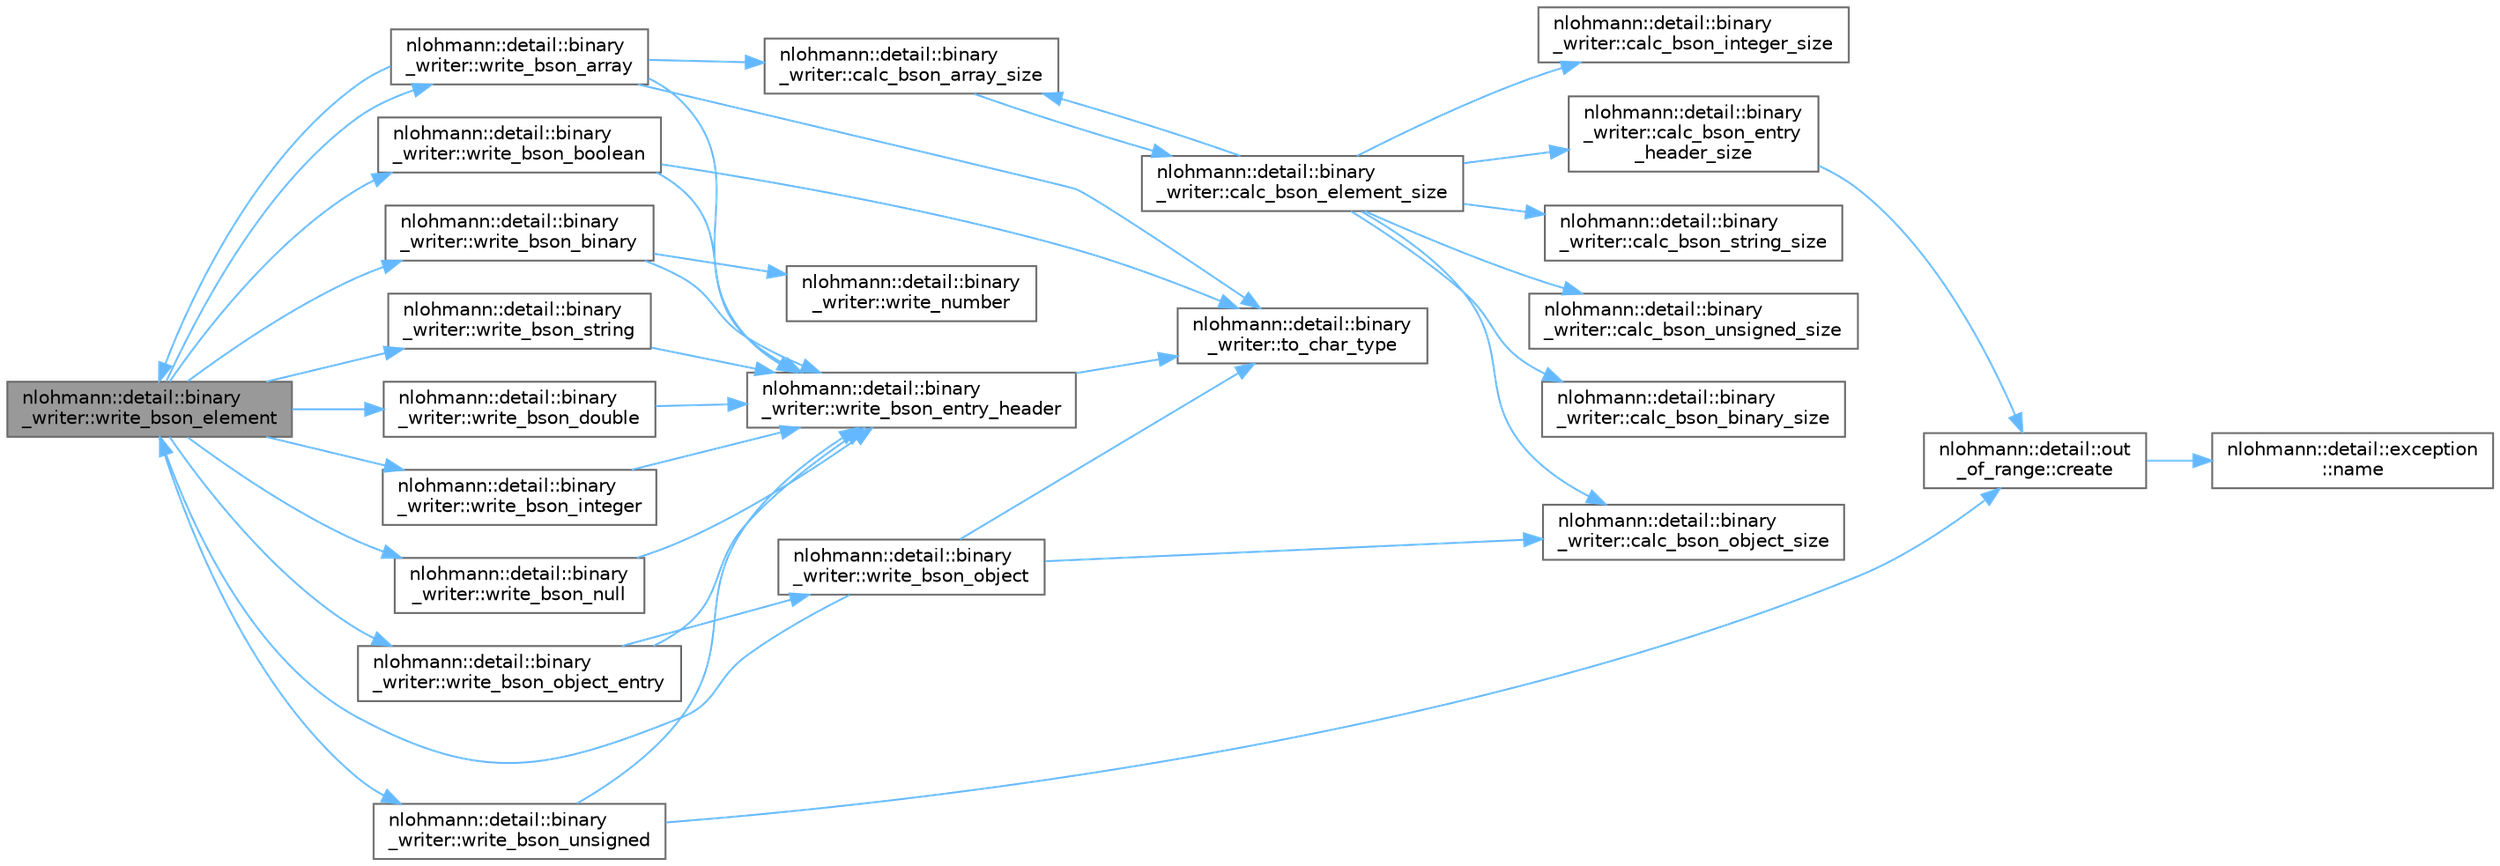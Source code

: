 digraph "nlohmann::detail::binary_writer::write_bson_element"
{
 // LATEX_PDF_SIZE
  bgcolor="transparent";
  edge [fontname=Helvetica,fontsize=10,labelfontname=Helvetica,labelfontsize=10];
  node [fontname=Helvetica,fontsize=10,shape=box,height=0.2,width=0.4];
  rankdir="LR";
  Node1 [label="nlohmann::detail::binary\l_writer::write_bson_element",height=0.2,width=0.4,color="gray40", fillcolor="grey60", style="filled", fontcolor="black",tooltip="Serializes the JSON value j to BSON and associates it with the key name."];
  Node1 -> Node2 [color="steelblue1",style="solid"];
  Node2 [label="nlohmann::detail::binary\l_writer::write_bson_array",height=0.2,width=0.4,color="grey40", fillcolor="white", style="filled",URL="$a02039.html#a025212bd170253638b9f05b3b6aa5bf9",tooltip="Writes a BSON element with key name and array value."];
  Node2 -> Node3 [color="steelblue1",style="solid"];
  Node3 [label="nlohmann::detail::binary\l_writer::calc_bson_array_size",height=0.2,width=0.4,color="grey40", fillcolor="white", style="filled",URL="$a02039.html#af08f9302a02516ff8cf358a99aaa1ddf",tooltip=" "];
  Node3 -> Node4 [color="steelblue1",style="solid"];
  Node4 [label="nlohmann::detail::binary\l_writer::calc_bson_element_size",height=0.2,width=0.4,color="grey40", fillcolor="white", style="filled",URL="$a02039.html#a1e4372c5984184eb5bcc09af1fcc2ee0",tooltip="Calculates the size necessary to serialize the JSON value j with its name."];
  Node4 -> Node3 [color="steelblue1",style="solid"];
  Node4 -> Node5 [color="steelblue1",style="solid"];
  Node5 [label="nlohmann::detail::binary\l_writer::calc_bson_binary_size",height=0.2,width=0.4,color="grey40", fillcolor="white", style="filled",URL="$a02039.html#a9dd6062fd249a695e0f93d558dba4685",tooltip=" "];
  Node4 -> Node6 [color="steelblue1",style="solid"];
  Node6 [label="nlohmann::detail::binary\l_writer::calc_bson_entry\l_header_size",height=0.2,width=0.4,color="grey40", fillcolor="white", style="filled",URL="$a02039.html#a5bae2f1db2c511b869dffaddf15a1653",tooltip=" "];
  Node6 -> Node7 [color="steelblue1",style="solid"];
  Node7 [label="nlohmann::detail::out\l_of_range::create",height=0.2,width=0.4,color="grey40", fillcolor="white", style="filled",URL="$a01575.html#a3f6d82a6f967c4728a1ec735a7867073",tooltip=" "];
  Node7 -> Node8 [color="steelblue1",style="solid"];
  Node8 [label="nlohmann::detail::exception\l::name",height=0.2,width=0.4,color="grey40", fillcolor="white", style="filled",URL="$a01559.html#abf41a7e9178356314082284e6cfea278",tooltip=" "];
  Node4 -> Node9 [color="steelblue1",style="solid"];
  Node9 [label="nlohmann::detail::binary\l_writer::calc_bson_integer_size",height=0.2,width=0.4,color="grey40", fillcolor="white", style="filled",URL="$a02039.html#aeab70c895931b96ea598306b37eca271",tooltip=" "];
  Node4 -> Node10 [color="steelblue1",style="solid"];
  Node10 [label="nlohmann::detail::binary\l_writer::calc_bson_object_size",height=0.2,width=0.4,color="grey40", fillcolor="white", style="filled",URL="$a02039.html#acc6f1cc1fd370ee84ebc8cf7b8712840",tooltip="Calculates the size of the BSON serialization of the given JSON-object j."];
  Node4 -> Node11 [color="steelblue1",style="solid"];
  Node11 [label="nlohmann::detail::binary\l_writer::calc_bson_string_size",height=0.2,width=0.4,color="grey40", fillcolor="white", style="filled",URL="$a02039.html#aea44fd97a5cb9b4f175e66e3e4fdf158",tooltip=" "];
  Node4 -> Node12 [color="steelblue1",style="solid"];
  Node12 [label="nlohmann::detail::binary\l_writer::calc_bson_unsigned_size",height=0.2,width=0.4,color="grey40", fillcolor="white", style="filled",URL="$a02039.html#aa1d6bb9f3af16f07ce2440c354b5787b",tooltip=" "];
  Node2 -> Node13 [color="steelblue1",style="solid"];
  Node13 [label="nlohmann::detail::binary\l_writer::to_char_type",height=0.2,width=0.4,color="grey40", fillcolor="white", style="filled",URL="$a02039.html#ab77aa48692bd4e64e4f051ce6aeb6d2d",tooltip=" "];
  Node2 -> Node1 [color="steelblue1",style="solid"];
  Node2 -> Node14 [color="steelblue1",style="solid"];
  Node14 [label="nlohmann::detail::binary\l_writer::write_bson_entry_header",height=0.2,width=0.4,color="grey40", fillcolor="white", style="filled",URL="$a02039.html#a1b5b7f5c03b1f8b1f59ea61db9634108",tooltip="Writes the given element_type and name to the output adapter."];
  Node14 -> Node13 [color="steelblue1",style="solid"];
  Node1 -> Node15 [color="steelblue1",style="solid"];
  Node15 [label="nlohmann::detail::binary\l_writer::write_bson_binary",height=0.2,width=0.4,color="grey40", fillcolor="white", style="filled",URL="$a02039.html#a97d34d9a70ddc06ae782c55454df42bc",tooltip="Writes a BSON element with key name and binary value value."];
  Node15 -> Node14 [color="steelblue1",style="solid"];
  Node15 -> Node16 [color="steelblue1",style="solid"];
  Node16 [label="nlohmann::detail::binary\l_writer::write_number",height=0.2,width=0.4,color="grey40", fillcolor="white", style="filled",URL="$a02039.html#a6e11b7227fcecc25a548ed45507b7d1c",tooltip=" "];
  Node1 -> Node17 [color="steelblue1",style="solid"];
  Node17 [label="nlohmann::detail::binary\l_writer::write_bson_boolean",height=0.2,width=0.4,color="grey40", fillcolor="white", style="filled",URL="$a02039.html#ae099435e1df3096e0fc78333282f8f67",tooltip="Writes a BSON element with key name and boolean value value."];
  Node17 -> Node13 [color="steelblue1",style="solid"];
  Node17 -> Node14 [color="steelblue1",style="solid"];
  Node1 -> Node18 [color="steelblue1",style="solid"];
  Node18 [label="nlohmann::detail::binary\l_writer::write_bson_double",height=0.2,width=0.4,color="grey40", fillcolor="white", style="filled",URL="$a02039.html#a263ec18815467bb9919021ef126919ca",tooltip="Writes a BSON element with key name and double value value."];
  Node18 -> Node14 [color="steelblue1",style="solid"];
  Node1 -> Node19 [color="steelblue1",style="solid"];
  Node19 [label="nlohmann::detail::binary\l_writer::write_bson_integer",height=0.2,width=0.4,color="grey40", fillcolor="white", style="filled",URL="$a02039.html#a553ad4dbdf27238eef90867e4bf2f3e5",tooltip="Writes a BSON element with key name and integer value."];
  Node19 -> Node14 [color="steelblue1",style="solid"];
  Node1 -> Node20 [color="steelblue1",style="solid"];
  Node20 [label="nlohmann::detail::binary\l_writer::write_bson_null",height=0.2,width=0.4,color="grey40", fillcolor="white", style="filled",URL="$a02039.html#a9927c1110b18661e0224a76156e5a7a9",tooltip="Writes a BSON element with key name and null value."];
  Node20 -> Node14 [color="steelblue1",style="solid"];
  Node1 -> Node21 [color="steelblue1",style="solid"];
  Node21 [label="nlohmann::detail::binary\l_writer::write_bson_object_entry",height=0.2,width=0.4,color="grey40", fillcolor="white", style="filled",URL="$a02039.html#a6231302930265eccb3f56c378f7b0661",tooltip="Writes a BSON element with key name and object value."];
  Node21 -> Node14 [color="steelblue1",style="solid"];
  Node21 -> Node22 [color="steelblue1",style="solid"];
  Node22 [label="nlohmann::detail::binary\l_writer::write_bson_object",height=0.2,width=0.4,color="grey40", fillcolor="white", style="filled",URL="$a02039.html#a29b3e0f83a8e5f2307804023109ba2c9",tooltip=" "];
  Node22 -> Node10 [color="steelblue1",style="solid"];
  Node22 -> Node13 [color="steelblue1",style="solid"];
  Node22 -> Node1 [color="steelblue1",style="solid"];
  Node1 -> Node23 [color="steelblue1",style="solid"];
  Node23 [label="nlohmann::detail::binary\l_writer::write_bson_string",height=0.2,width=0.4,color="grey40", fillcolor="white", style="filled",URL="$a02039.html#a5e6574416915208fc035b57338ae3252",tooltip="Writes a BSON element with key name and string value value."];
  Node23 -> Node14 [color="steelblue1",style="solid"];
  Node1 -> Node24 [color="steelblue1",style="solid"];
  Node24 [label="nlohmann::detail::binary\l_writer::write_bson_unsigned",height=0.2,width=0.4,color="grey40", fillcolor="white", style="filled",URL="$a02039.html#a5e295ed1be6af6260d2a65f7397c3742",tooltip="Writes a BSON element with key name and unsigned value."];
  Node24 -> Node7 [color="steelblue1",style="solid"];
  Node24 -> Node14 [color="steelblue1",style="solid"];
}
